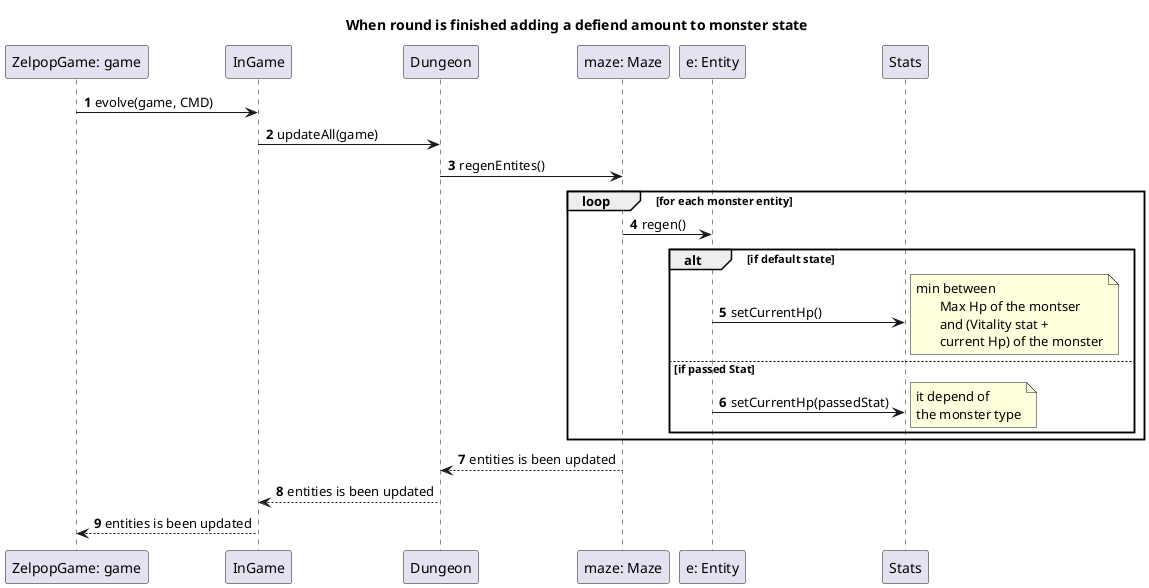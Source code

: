 @startuml
title  When round is finished adding a defiend amount to monster state
autonumber

participant "ZelpopGame: game" as z
participant InGame as g
participant Dungeon as d
participant "maze: Maze" as m
participant "e: Entity" as e
participant "Stats" as s


z -> g: evolve(game, CMD)

g -> d: updateAll(game)

d -> m: regenEntites()

loop for each monster entity
    m -> e: regen()
    alt if default state
          e -> s: setCurrentHp()
          note right
	       min between
               Max Hp of the montser
               and (Vitality stat +
               current Hp) of the monster
          end note
    else if passed Stat
          e -> s: setCurrentHp(passedStat)
          note right
	       it depend of
	       the monster type
          end note
    end
end


m --> d: entities is been updated

d --> g: entities is been updated

g --> z: entities is been updated
@enduml